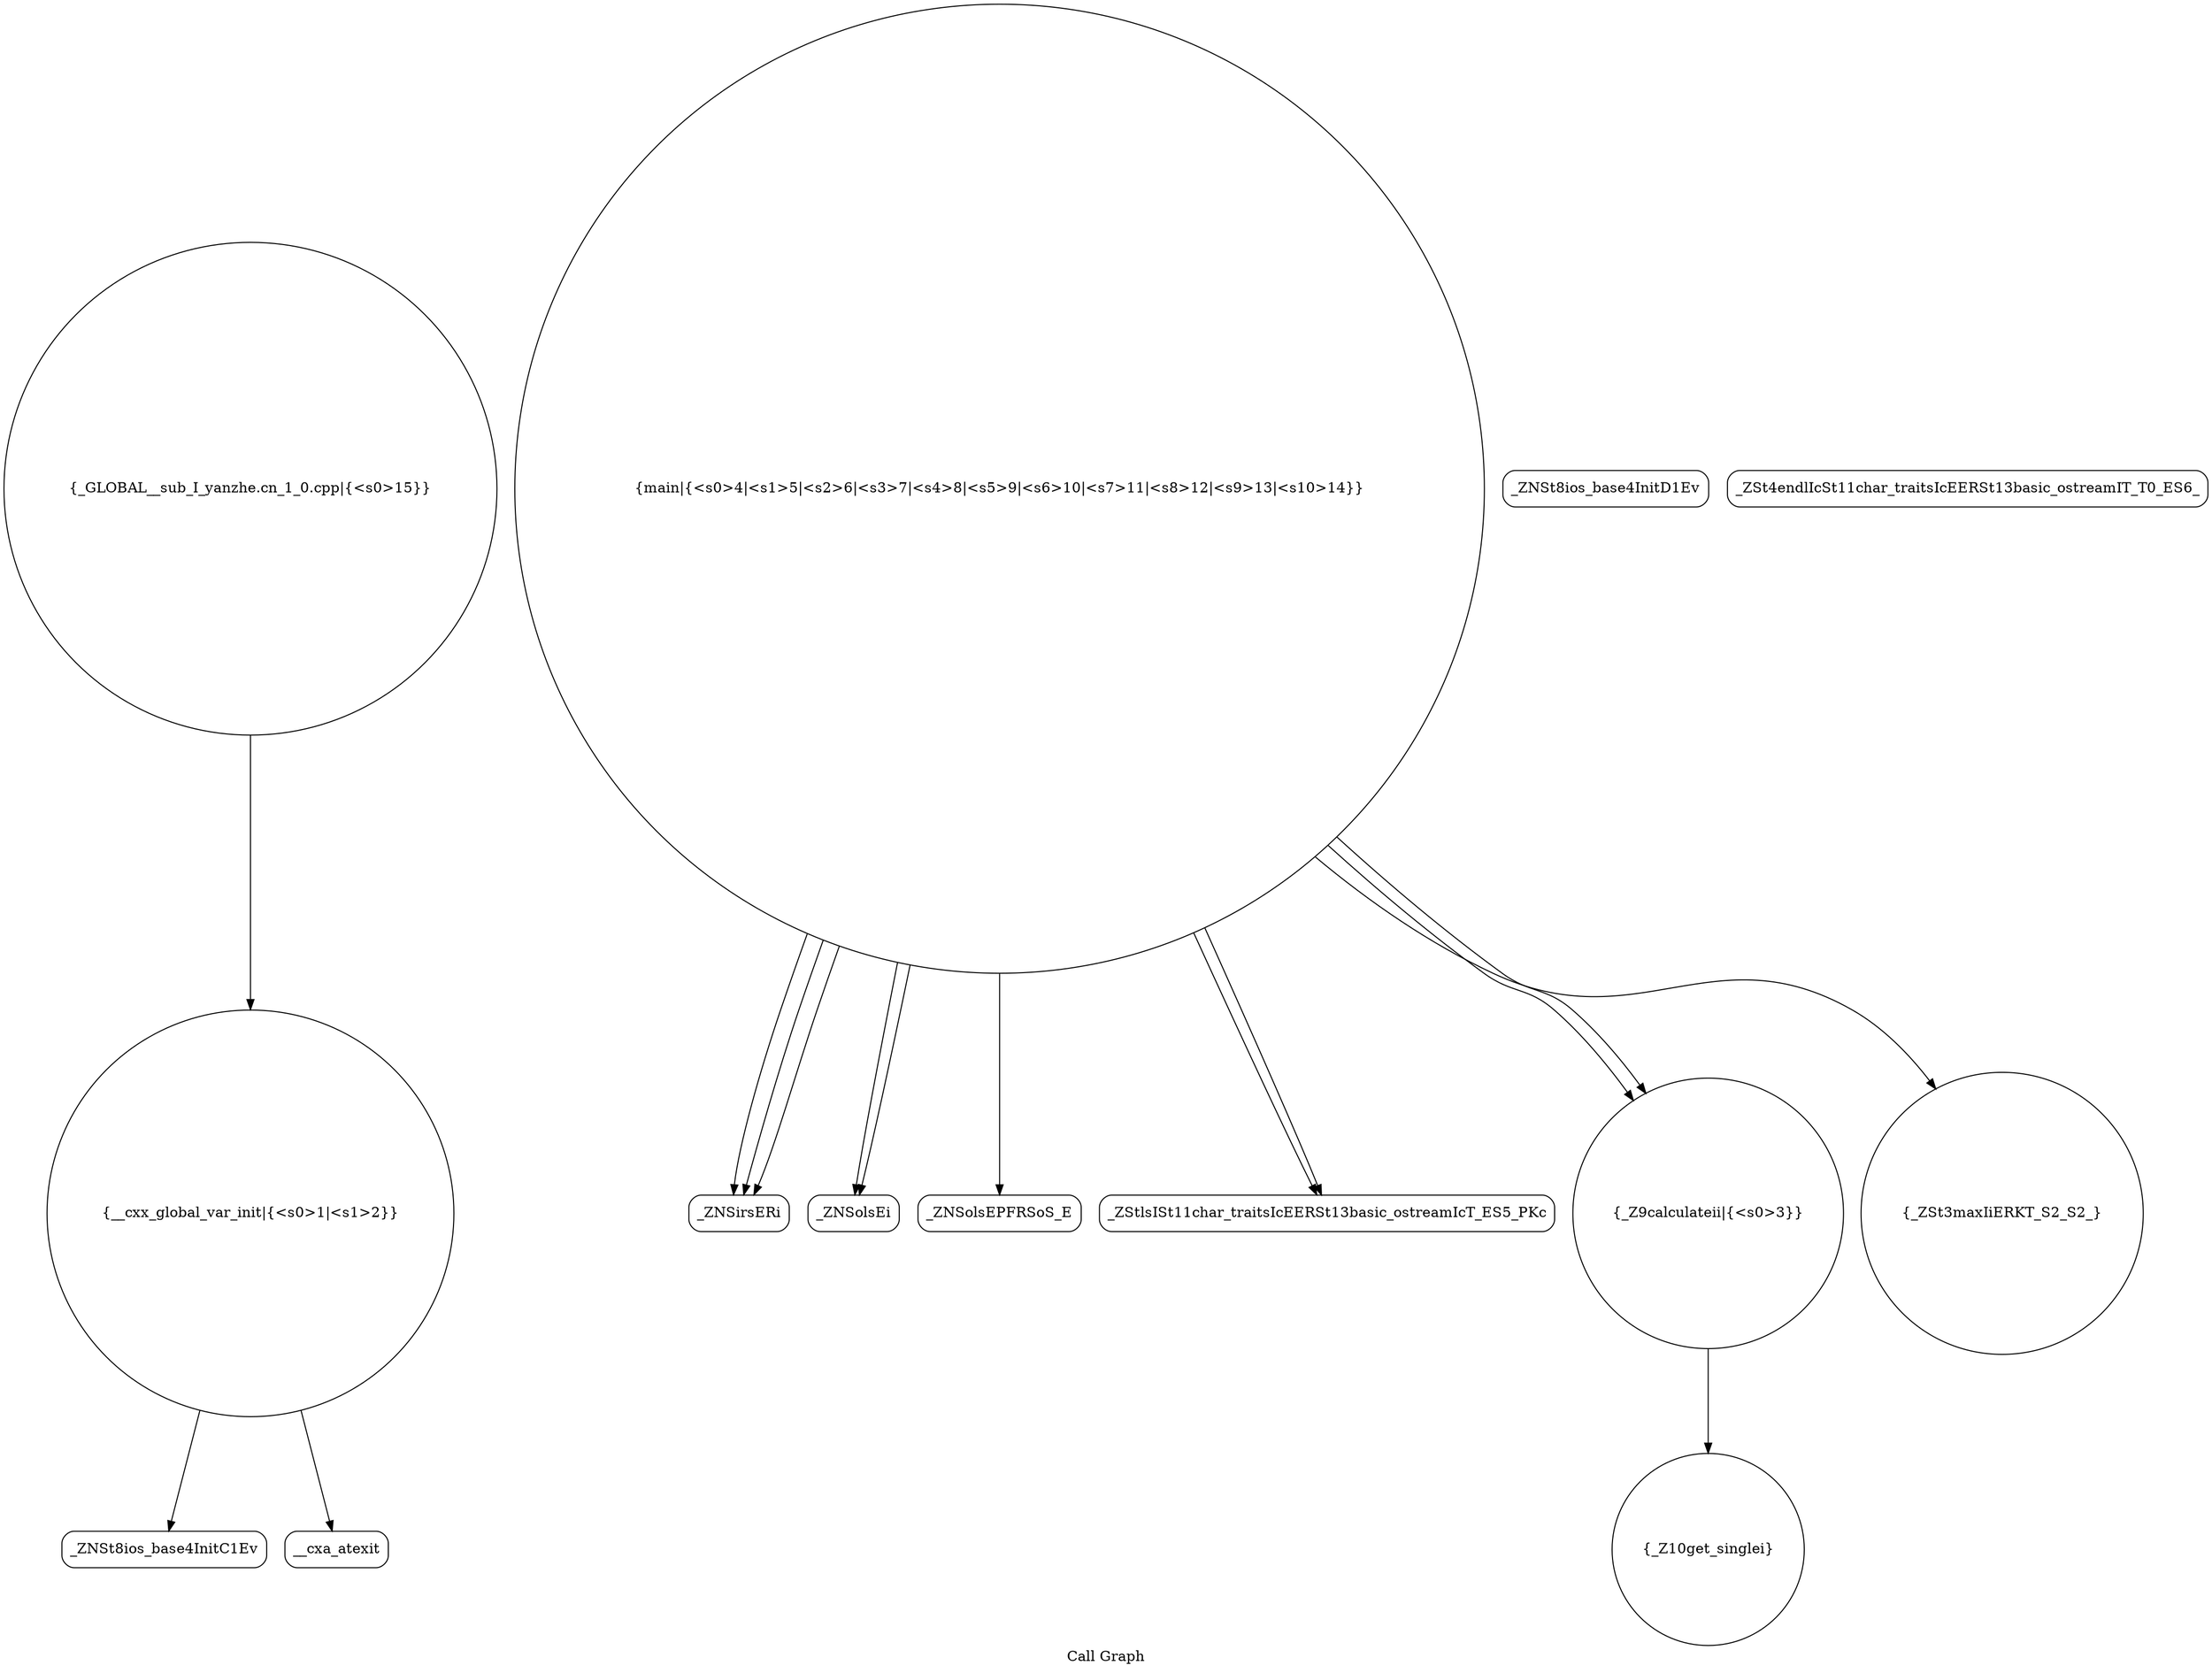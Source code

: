 digraph "Call Graph" {
	label="Call Graph";

	Node0x55c42f36e7c0 [shape=record,shape=circle,label="{__cxx_global_var_init|{<s0>1|<s1>2}}"];
	Node0x55c42f36e7c0:s0 -> Node0x55c42f36ec50[color=black];
	Node0x55c42f36e7c0:s1 -> Node0x55c42f36ed50[color=black];
	Node0x55c42f36ef50 [shape=record,shape=Mrecord,label="{_ZNSirsERi}"];
	Node0x55c42f36ecd0 [shape=record,shape=Mrecord,label="{_ZNSt8ios_base4InitD1Ev}"];
	Node0x55c42f36f050 [shape=record,shape=Mrecord,label="{_ZNSolsEi}"];
	Node0x55c42f36edd0 [shape=record,shape=circle,label="{_Z10get_singlei}"];
	Node0x55c42f36f150 [shape=record,shape=Mrecord,label="{_ZNSolsEPFRSoS_E}"];
	Node0x55c42f36eed0 [shape=record,shape=circle,label="{main|{<s0>4|<s1>5|<s2>6|<s3>7|<s4>8|<s5>9|<s6>10|<s7>11|<s8>12|<s9>13|<s10>14}}"];
	Node0x55c42f36eed0:s0 -> Node0x55c42f36ef50[color=black];
	Node0x55c42f36eed0:s1 -> Node0x55c42f36ef50[color=black];
	Node0x55c42f36eed0:s2 -> Node0x55c42f36ef50[color=black];
	Node0x55c42f36eed0:s3 -> Node0x55c42f36efd0[color=black];
	Node0x55c42f36eed0:s4 -> Node0x55c42f36f050[color=black];
	Node0x55c42f36eed0:s5 -> Node0x55c42f36efd0[color=black];
	Node0x55c42f36eed0:s6 -> Node0x55c42f36ee50[color=black];
	Node0x55c42f36eed0:s7 -> Node0x55c42f36ee50[color=black];
	Node0x55c42f36eed0:s8 -> Node0x55c42f36f0d0[color=black];
	Node0x55c42f36eed0:s9 -> Node0x55c42f36f050[color=black];
	Node0x55c42f36eed0:s10 -> Node0x55c42f36f150[color=black];
	Node0x55c42f36f250 [shape=record,shape=circle,label="{_GLOBAL__sub_I_yanzhe.cn_1_0.cpp|{<s0>15}}"];
	Node0x55c42f36f250:s0 -> Node0x55c42f36e7c0[color=black];
	Node0x55c42f36ec50 [shape=record,shape=Mrecord,label="{_ZNSt8ios_base4InitC1Ev}"];
	Node0x55c42f36efd0 [shape=record,shape=Mrecord,label="{_ZStlsISt11char_traitsIcEERSt13basic_ostreamIcT_ES5_PKc}"];
	Node0x55c42f36ed50 [shape=record,shape=Mrecord,label="{__cxa_atexit}"];
	Node0x55c42f36f0d0 [shape=record,shape=circle,label="{_ZSt3maxIiERKT_S2_S2_}"];
	Node0x55c42f36ee50 [shape=record,shape=circle,label="{_Z9calculateii|{<s0>3}}"];
	Node0x55c42f36ee50:s0 -> Node0x55c42f36edd0[color=black];
	Node0x55c42f36f1d0 [shape=record,shape=Mrecord,label="{_ZSt4endlIcSt11char_traitsIcEERSt13basic_ostreamIT_T0_ES6_}"];
}
